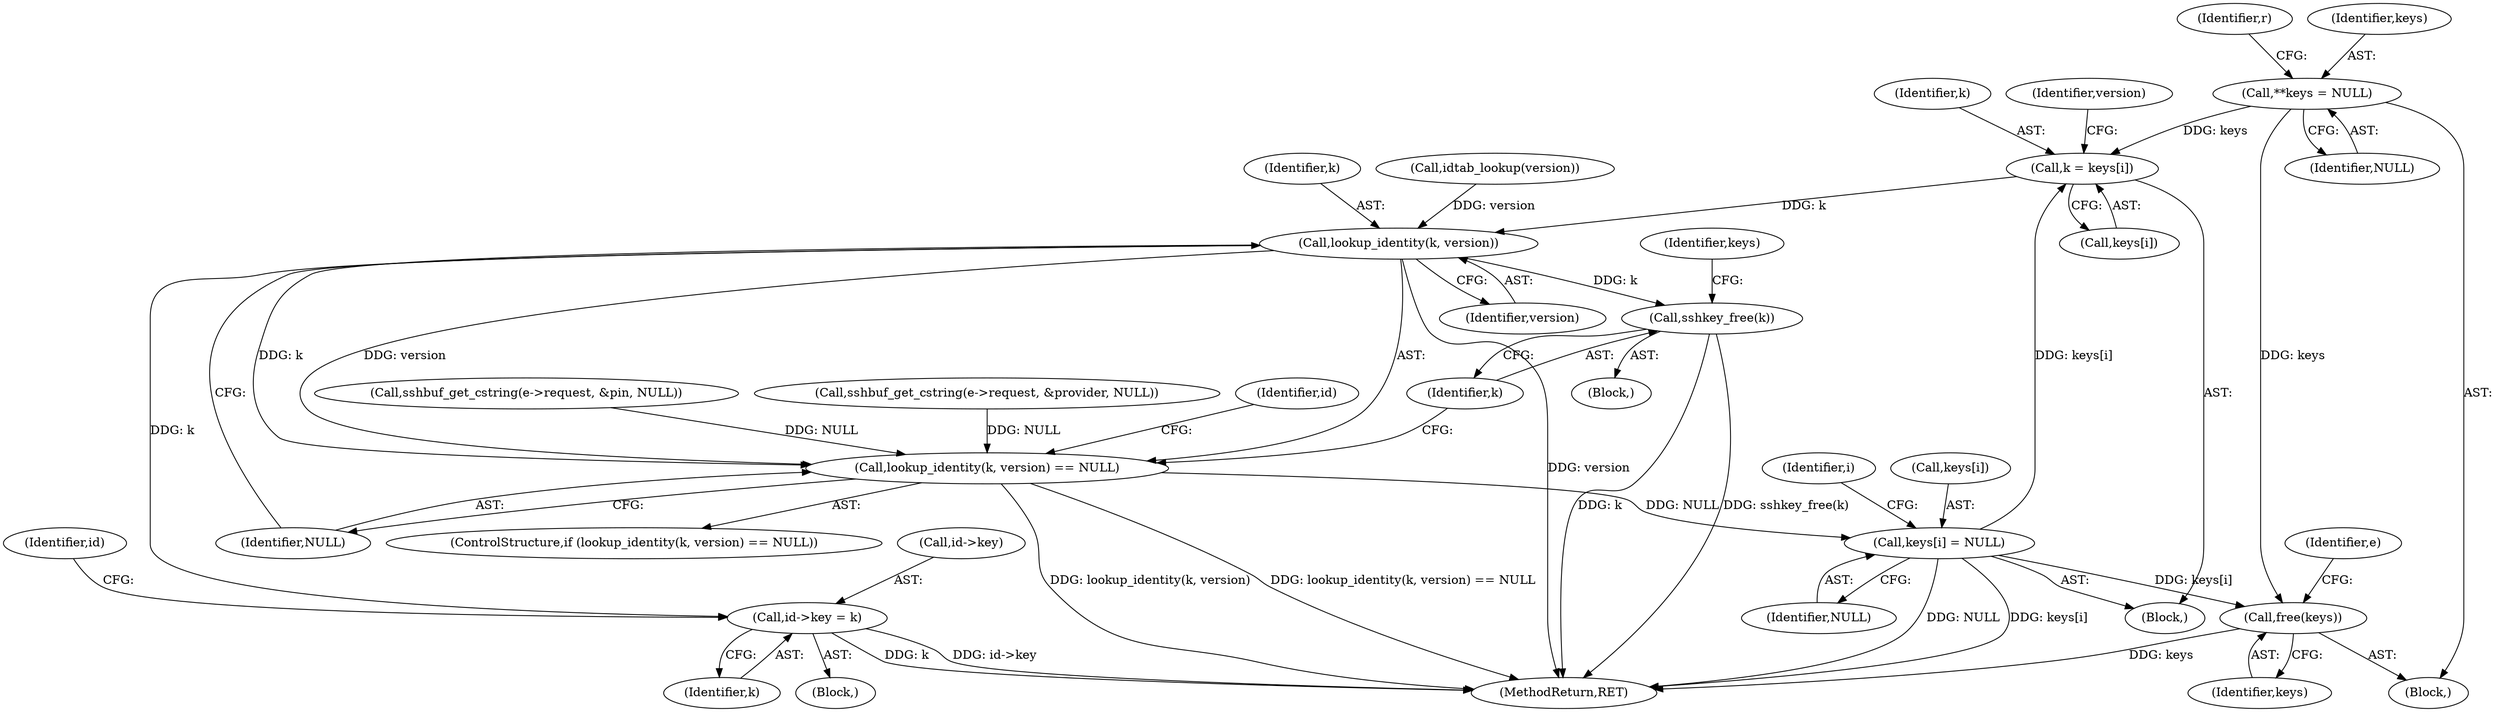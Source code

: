 digraph "0_src_9476ce1dd37d3c3218d5640b74c34c65e5f4efe5_0@pointer" {
"1000131" [label="(Call,**keys = NULL)"];
"1000251" [label="(Call,k = keys[i])"];
"1000272" [label="(Call,lookup_identity(k, version))"];
"1000271" [label="(Call,lookup_identity(k, version) == NULL)"];
"1000328" [label="(Call,keys[i] = NULL)"];
"1000338" [label="(Call,free(keys))"];
"1000283" [label="(Call,id->key = k)"];
"1000326" [label="(Call,sshkey_free(k))"];
"1000257" [label="(Identifier,version)"];
"1000275" [label="(Identifier,NULL)"];
"1000284" [label="(Call,id->key)"];
"1000327" [label="(Identifier,k)"];
"1000273" [label="(Identifier,k)"];
"1000343" [label="(MethodReturn,RET)"];
"1000153" [label="(Call,sshbuf_get_cstring(e->request, &pin, NULL))"];
"1000141" [label="(Identifier,r)"];
"1000253" [label="(Call,keys[i])"];
"1000270" [label="(ControlStructure,if (lookup_identity(k, version) == NULL))"];
"1000251" [label="(Call,k = keys[i])"];
"1000328" [label="(Call,keys[i] = NULL)"];
"1000339" [label="(Identifier,keys)"];
"1000272" [label="(Call,lookup_identity(k, version))"];
"1000271" [label="(Call,lookup_identity(k, version) == NULL)"];
"1000250" [label="(Block,)"];
"1000287" [label="(Identifier,k)"];
"1000249" [label="(Identifier,i)"];
"1000330" [label="(Identifier,keys)"];
"1000103" [label="(Block,)"];
"1000252" [label="(Identifier,k)"];
"1000142" [label="(Call,sshbuf_get_cstring(e->request, &provider, NULL))"];
"1000325" [label="(Block,)"];
"1000341" [label="(Identifier,e)"];
"1000278" [label="(Identifier,id)"];
"1000276" [label="(Block,)"];
"1000283" [label="(Call,id->key = k)"];
"1000132" [label="(Identifier,keys)"];
"1000332" [label="(Identifier,NULL)"];
"1000338" [label="(Call,free(keys))"];
"1000329" [label="(Call,keys[i])"];
"1000133" [label="(Identifier,NULL)"];
"1000268" [label="(Call,idtab_lookup(version))"];
"1000290" [label="(Identifier,id)"];
"1000274" [label="(Identifier,version)"];
"1000131" [label="(Call,**keys = NULL)"];
"1000326" [label="(Call,sshkey_free(k))"];
"1000131" -> "1000103"  [label="AST: "];
"1000131" -> "1000133"  [label="CFG: "];
"1000132" -> "1000131"  [label="AST: "];
"1000133" -> "1000131"  [label="AST: "];
"1000141" -> "1000131"  [label="CFG: "];
"1000131" -> "1000251"  [label="DDG: keys"];
"1000131" -> "1000338"  [label="DDG: keys"];
"1000251" -> "1000250"  [label="AST: "];
"1000251" -> "1000253"  [label="CFG: "];
"1000252" -> "1000251"  [label="AST: "];
"1000253" -> "1000251"  [label="AST: "];
"1000257" -> "1000251"  [label="CFG: "];
"1000328" -> "1000251"  [label="DDG: keys[i]"];
"1000251" -> "1000272"  [label="DDG: k"];
"1000272" -> "1000271"  [label="AST: "];
"1000272" -> "1000274"  [label="CFG: "];
"1000273" -> "1000272"  [label="AST: "];
"1000274" -> "1000272"  [label="AST: "];
"1000275" -> "1000272"  [label="CFG: "];
"1000272" -> "1000343"  [label="DDG: version"];
"1000272" -> "1000271"  [label="DDG: k"];
"1000272" -> "1000271"  [label="DDG: version"];
"1000268" -> "1000272"  [label="DDG: version"];
"1000272" -> "1000283"  [label="DDG: k"];
"1000272" -> "1000326"  [label="DDG: k"];
"1000271" -> "1000270"  [label="AST: "];
"1000271" -> "1000275"  [label="CFG: "];
"1000275" -> "1000271"  [label="AST: "];
"1000278" -> "1000271"  [label="CFG: "];
"1000327" -> "1000271"  [label="CFG: "];
"1000271" -> "1000343"  [label="DDG: lookup_identity(k, version)"];
"1000271" -> "1000343"  [label="DDG: lookup_identity(k, version) == NULL"];
"1000153" -> "1000271"  [label="DDG: NULL"];
"1000142" -> "1000271"  [label="DDG: NULL"];
"1000271" -> "1000328"  [label="DDG: NULL"];
"1000328" -> "1000250"  [label="AST: "];
"1000328" -> "1000332"  [label="CFG: "];
"1000329" -> "1000328"  [label="AST: "];
"1000332" -> "1000328"  [label="AST: "];
"1000249" -> "1000328"  [label="CFG: "];
"1000328" -> "1000343"  [label="DDG: NULL"];
"1000328" -> "1000343"  [label="DDG: keys[i]"];
"1000328" -> "1000338"  [label="DDG: keys[i]"];
"1000338" -> "1000103"  [label="AST: "];
"1000338" -> "1000339"  [label="CFG: "];
"1000339" -> "1000338"  [label="AST: "];
"1000341" -> "1000338"  [label="CFG: "];
"1000338" -> "1000343"  [label="DDG: keys"];
"1000283" -> "1000276"  [label="AST: "];
"1000283" -> "1000287"  [label="CFG: "];
"1000284" -> "1000283"  [label="AST: "];
"1000287" -> "1000283"  [label="AST: "];
"1000290" -> "1000283"  [label="CFG: "];
"1000283" -> "1000343"  [label="DDG: id->key"];
"1000283" -> "1000343"  [label="DDG: k"];
"1000326" -> "1000325"  [label="AST: "];
"1000326" -> "1000327"  [label="CFG: "];
"1000327" -> "1000326"  [label="AST: "];
"1000330" -> "1000326"  [label="CFG: "];
"1000326" -> "1000343"  [label="DDG: sshkey_free(k)"];
"1000326" -> "1000343"  [label="DDG: k"];
}
